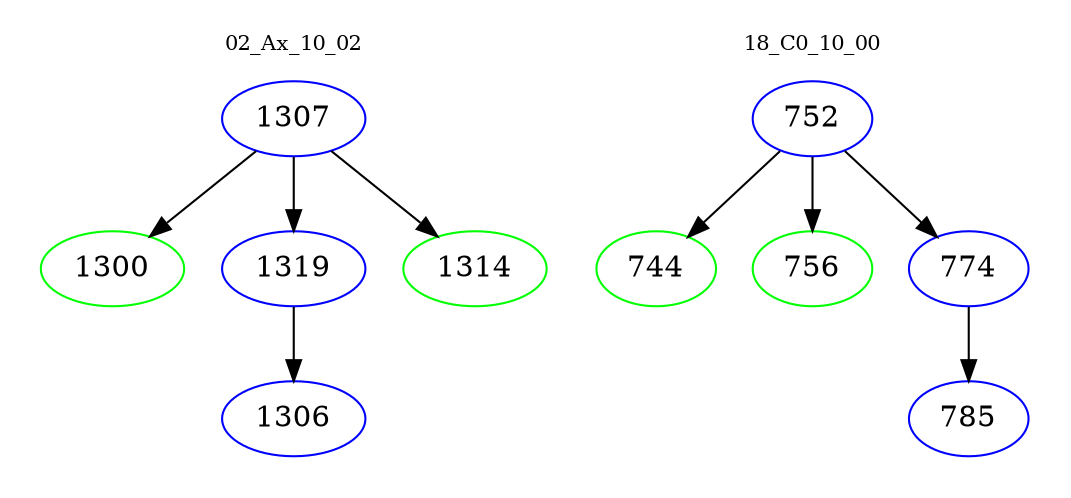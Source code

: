 digraph{
subgraph cluster_0 {
color = white
label = "02_Ax_10_02";
fontsize=10;
T0_1307 [label="1307", color="blue"]
T0_1307 -> T0_1300 [color="black"]
T0_1300 [label="1300", color="green"]
T0_1307 -> T0_1319 [color="black"]
T0_1319 [label="1319", color="blue"]
T0_1319 -> T0_1306 [color="black"]
T0_1306 [label="1306", color="blue"]
T0_1307 -> T0_1314 [color="black"]
T0_1314 [label="1314", color="green"]
}
subgraph cluster_1 {
color = white
label = "18_C0_10_00";
fontsize=10;
T1_752 [label="752", color="blue"]
T1_752 -> T1_744 [color="black"]
T1_744 [label="744", color="green"]
T1_752 -> T1_756 [color="black"]
T1_756 [label="756", color="green"]
T1_752 -> T1_774 [color="black"]
T1_774 [label="774", color="blue"]
T1_774 -> T1_785 [color="black"]
T1_785 [label="785", color="blue"]
}
}
